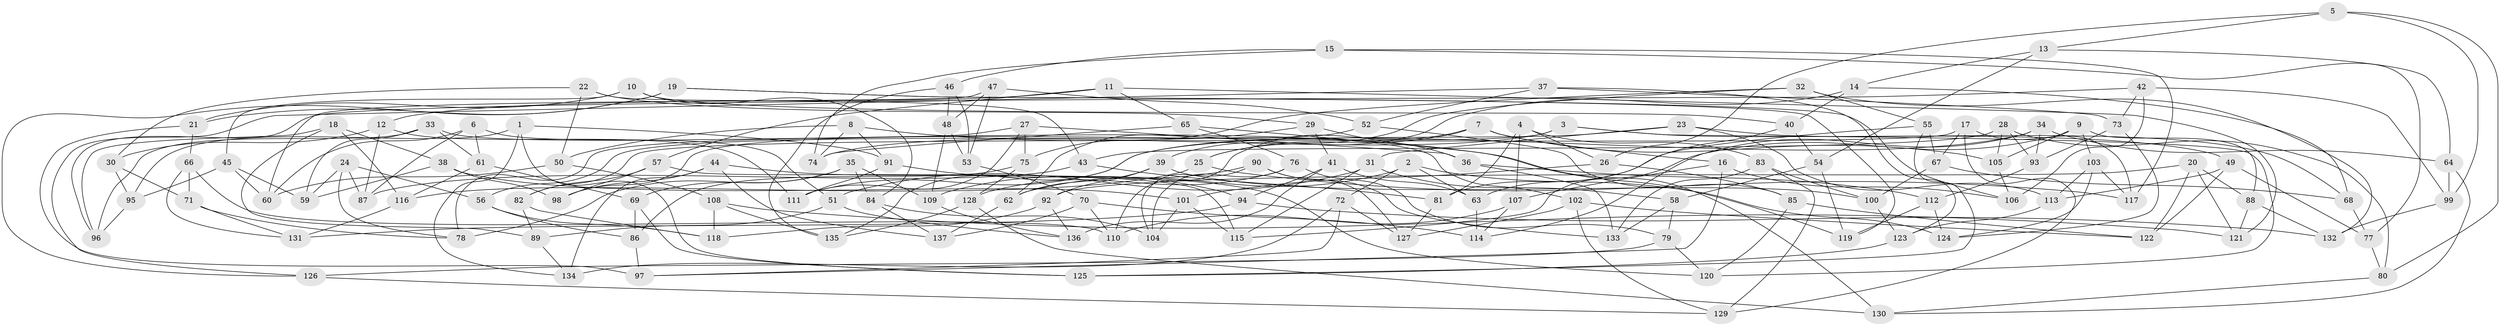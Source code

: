 // Generated by graph-tools (version 1.1) at 2025/56/03/09/25 04:56:49]
// undirected, 137 vertices, 274 edges
graph export_dot {
graph [start="1"]
  node [color=gray90,style=filled];
  1;
  2;
  3;
  4;
  5;
  6;
  7;
  8;
  9;
  10;
  11;
  12;
  13;
  14;
  15;
  16;
  17;
  18;
  19;
  20;
  21;
  22;
  23;
  24;
  25;
  26;
  27;
  28;
  29;
  30;
  31;
  32;
  33;
  34;
  35;
  36;
  37;
  38;
  39;
  40;
  41;
  42;
  43;
  44;
  45;
  46;
  47;
  48;
  49;
  50;
  51;
  52;
  53;
  54;
  55;
  56;
  57;
  58;
  59;
  60;
  61;
  62;
  63;
  64;
  65;
  66;
  67;
  68;
  69;
  70;
  71;
  72;
  73;
  74;
  75;
  76;
  77;
  78;
  79;
  80;
  81;
  82;
  83;
  84;
  85;
  86;
  87;
  88;
  89;
  90;
  91;
  92;
  93;
  94;
  95;
  96;
  97;
  98;
  99;
  100;
  101;
  102;
  103;
  104;
  105;
  106;
  107;
  108;
  109;
  110;
  111;
  112;
  113;
  114;
  115;
  116;
  117;
  118;
  119;
  120;
  121;
  122;
  123;
  124;
  125;
  126;
  127;
  128;
  129;
  130;
  131;
  132;
  133;
  134;
  135;
  136;
  137;
  1 -- 95;
  1 -- 125;
  1 -- 91;
  1 -- 134;
  2 -- 63;
  2 -- 72;
  2 -- 62;
  2 -- 124;
  3 -- 49;
  3 -- 74;
  3 -- 98;
  3 -- 120;
  4 -- 26;
  4 -- 81;
  4 -- 83;
  4 -- 107;
  5 -- 80;
  5 -- 13;
  5 -- 26;
  5 -- 99;
  6 -- 60;
  6 -- 61;
  6 -- 87;
  6 -- 51;
  7 -- 105;
  7 -- 16;
  7 -- 25;
  7 -- 110;
  8 -- 130;
  8 -- 50;
  8 -- 91;
  8 -- 74;
  9 -- 103;
  9 -- 105;
  9 -- 88;
  9 -- 115;
  10 -- 84;
  10 -- 45;
  10 -- 21;
  10 -- 40;
  11 -- 65;
  11 -- 57;
  11 -- 12;
  11 -- 121;
  12 -- 87;
  12 -- 30;
  12 -- 111;
  13 -- 14;
  13 -- 54;
  13 -- 64;
  14 -- 68;
  14 -- 40;
  14 -- 25;
  15 -- 74;
  15 -- 77;
  15 -- 117;
  15 -- 46;
  16 -- 97;
  16 -- 107;
  16 -- 106;
  17 -- 129;
  17 -- 67;
  17 -- 82;
  17 -- 117;
  18 -- 89;
  18 -- 116;
  18 -- 96;
  18 -- 38;
  19 -- 106;
  19 -- 119;
  19 -- 21;
  19 -- 126;
  20 -- 92;
  20 -- 121;
  20 -- 122;
  20 -- 88;
  21 -- 97;
  21 -- 66;
  22 -- 43;
  22 -- 50;
  22 -- 29;
  22 -- 30;
  23 -- 68;
  23 -- 31;
  23 -- 135;
  23 -- 113;
  24 -- 59;
  24 -- 87;
  24 -- 78;
  24 -- 56;
  25 -- 116;
  25 -- 117;
  26 -- 101;
  26 -- 85;
  27 -- 36;
  27 -- 78;
  27 -- 111;
  27 -- 75;
  28 -- 93;
  28 -- 105;
  28 -- 43;
  28 -- 80;
  29 -- 62;
  29 -- 36;
  29 -- 41;
  30 -- 71;
  30 -- 95;
  31 -- 115;
  31 -- 51;
  31 -- 58;
  32 -- 55;
  32 -- 39;
  32 -- 132;
  32 -- 75;
  33 -- 59;
  33 -- 102;
  33 -- 61;
  33 -- 96;
  34 -- 111;
  34 -- 93;
  34 -- 64;
  34 -- 114;
  35 -- 109;
  35 -- 84;
  35 -- 69;
  35 -- 78;
  36 -- 112;
  36 -- 133;
  37 -- 126;
  37 -- 52;
  37 -- 123;
  37 -- 73;
  38 -- 98;
  38 -- 101;
  38 -- 59;
  39 -- 62;
  39 -- 100;
  39 -- 92;
  40 -- 63;
  40 -- 54;
  41 -- 136;
  41 -- 63;
  41 -- 94;
  42 -- 106;
  42 -- 96;
  42 -- 73;
  42 -- 99;
  43 -- 81;
  43 -- 87;
  44 -- 137;
  44 -- 120;
  44 -- 98;
  44 -- 134;
  45 -- 59;
  45 -- 95;
  45 -- 60;
  46 -- 135;
  46 -- 48;
  46 -- 53;
  47 -- 48;
  47 -- 60;
  47 -- 53;
  47 -- 52;
  48 -- 109;
  48 -- 53;
  49 -- 77;
  49 -- 113;
  49 -- 122;
  50 -- 60;
  50 -- 108;
  51 -- 89;
  51 -- 136;
  52 -- 56;
  52 -- 85;
  53 -- 70;
  54 -- 58;
  54 -- 119;
  55 -- 81;
  55 -- 67;
  55 -- 125;
  56 -- 86;
  56 -- 118;
  57 -- 115;
  57 -- 98;
  57 -- 82;
  58 -- 133;
  58 -- 79;
  61 -- 116;
  61 -- 69;
  62 -- 137;
  63 -- 114;
  64 -- 130;
  64 -- 99;
  65 -- 74;
  65 -- 119;
  65 -- 76;
  66 -- 71;
  66 -- 110;
  66 -- 131;
  67 -- 68;
  67 -- 100;
  68 -- 77;
  69 -- 86;
  69 -- 125;
  70 -- 114;
  70 -- 110;
  70 -- 137;
  71 -- 78;
  71 -- 131;
  72 -- 134;
  72 -- 127;
  72 -- 97;
  73 -- 93;
  73 -- 124;
  75 -- 128;
  75 -- 86;
  76 -- 104;
  76 -- 79;
  76 -- 128;
  77 -- 80;
  79 -- 126;
  79 -- 120;
  80 -- 130;
  81 -- 127;
  82 -- 89;
  82 -- 118;
  83 -- 100;
  83 -- 133;
  83 -- 129;
  84 -- 104;
  84 -- 137;
  85 -- 122;
  85 -- 120;
  86 -- 97;
  88 -- 132;
  88 -- 121;
  89 -- 134;
  90 -- 127;
  90 -- 104;
  90 -- 133;
  90 -- 109;
  91 -- 111;
  91 -- 94;
  92 -- 136;
  92 -- 118;
  93 -- 112;
  94 -- 132;
  94 -- 131;
  95 -- 96;
  99 -- 132;
  100 -- 123;
  101 -- 115;
  101 -- 104;
  102 -- 129;
  102 -- 127;
  102 -- 122;
  103 -- 124;
  103 -- 113;
  103 -- 117;
  105 -- 106;
  107 -- 114;
  107 -- 110;
  108 -- 118;
  108 -- 121;
  108 -- 135;
  109 -- 136;
  112 -- 119;
  112 -- 124;
  113 -- 123;
  116 -- 131;
  123 -- 125;
  126 -- 129;
  128 -- 135;
  128 -- 130;
}
